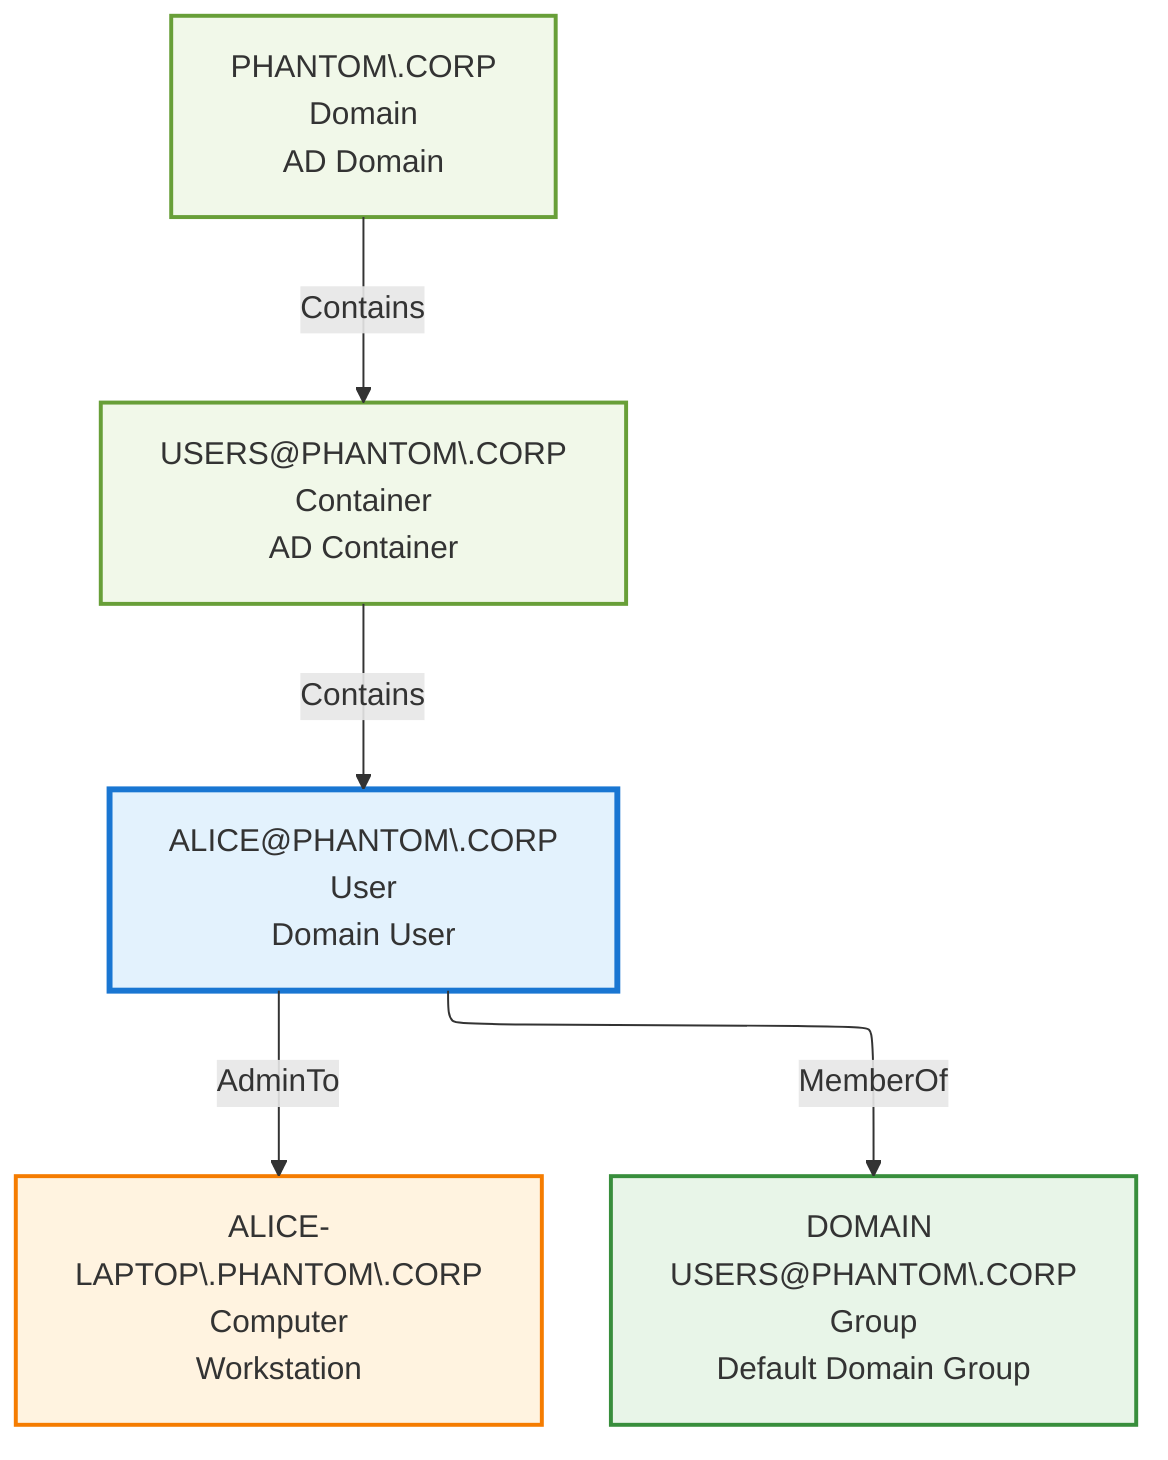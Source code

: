 %%{ init: { 'flowchart': {'defaultRenderer': 'elk' } } }%%
graph TD
    %% Real Entities from BloodHound_AD dataset
    ALICE["ALICE@PHANTOM\.CORP<br/>User<br/>Domain User"]
    
    %% Her Computer
    LAPTOP["ALICE-LAPTOP\.PHANTOM\.CORP<br/>Computer<br/>Workstation"]
    
    %% Administrative Groups
    DOMAINUSERS["DOMAIN USERS@PHANTOM\.CORP<br/>Group<br/>Default Domain Group"]
    
    %% Domain Infrastructure
    USERS["USERS@PHANTOM\.CORP<br/>Container<br/>AD Container"]
    PHANTOM["PHANTOM\.CORP<br/>Domain<br/>AD Domain"]
    
    %% Validated Attack Path Relationships
    ALICE -->|AdminTo| LAPTOP
    ALICE -->|MemberOf| DOMAINUSERS
    
    %% Container Hierarchy
    USERS -->|Contains| ALICE
    PHANTOM -->|Contains| USERS
    
    %% Styling
    classDef user fill:#e3f2fd,stroke:#1976d2,stroke-width:3px
    classDef computer fill:#fff3e0,stroke:#f57c00,stroke-width:2px
    classDef group fill:#e8f5e8,stroke:#388e3c,stroke-width:2px
    classDef admingroup fill:#ffebee,stroke:#d32f2f,stroke-width:3px
    classDef infrastructure fill:#f1f8e9,stroke:#689f38,stroke-width:2px
    classDef certificate fill:#fce4ec,stroke:#c2185b,stroke-width:3px
    
    class ALICE user
    class LAPTOP computer
    class DOMAINUSERS,DOMAINADMINS group
    class USERS,PHANTOM infrastructure
